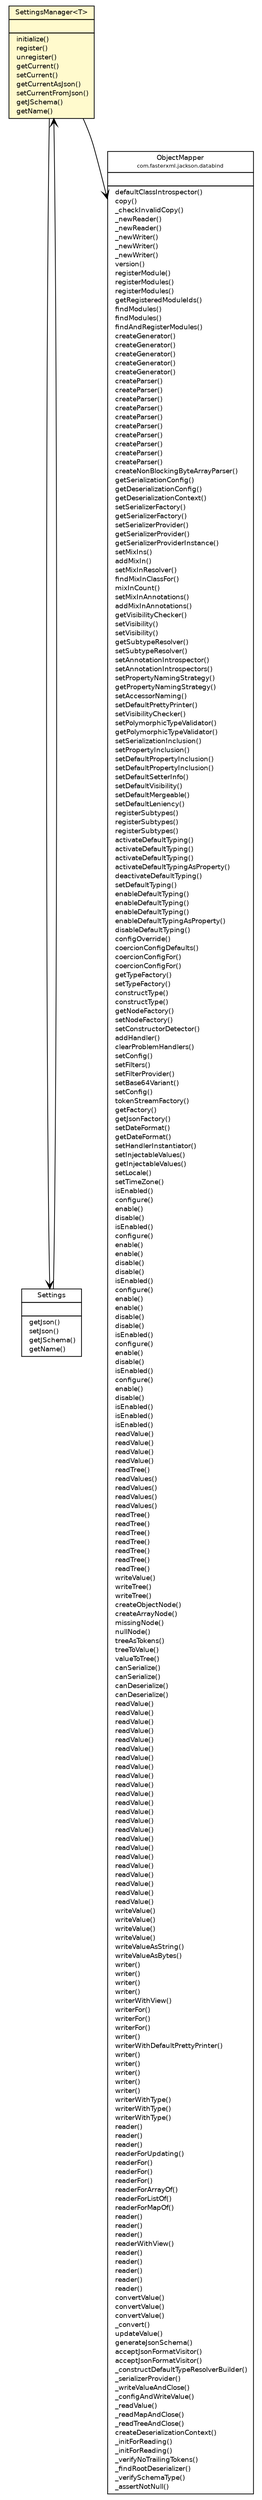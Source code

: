 #!/usr/local/bin/dot
#
# Class diagram 
# Generated by UMLGraph version 5.2 (http://www.umlgraph.org/)
#

digraph G {
	edge [fontname="Helvetica",fontsize=10,labelfontname="Helvetica",labelfontsize=10];
	node [fontname="Helvetica",fontsize=10,shape=plaintext];
	nodesep=0.25;
	ranksep=0.5;
	// org.vorpal.blade.framework.config.SettingsManager<T>
	c613 [label=<<table title="org.vorpal.blade.framework.config.SettingsManager" border="0" cellborder="1" cellspacing="0" cellpadding="2" port="p" bgcolor="lemonChiffon" href="./SettingsManager.html">
		<tr><td><table border="0" cellspacing="0" cellpadding="1">
<tr><td align="center" balign="center"> SettingsManager&lt;T&gt; </td></tr>
		</table></td></tr>
		<tr><td><table border="0" cellspacing="0" cellpadding="1">
<tr><td align="left" balign="left">  </td></tr>
		</table></td></tr>
		<tr><td><table border="0" cellspacing="0" cellpadding="1">
<tr><td align="left" balign="left">  initialize() </td></tr>
<tr><td align="left" balign="left">  register() </td></tr>
<tr><td align="left" balign="left">  unregister() </td></tr>
<tr><td align="left" balign="left">  getCurrent() </td></tr>
<tr><td align="left" balign="left">  setCurrent() </td></tr>
<tr><td align="left" balign="left">  getCurrentAsJson() </td></tr>
<tr><td align="left" balign="left">  setCurrentFromJson() </td></tr>
<tr><td align="left" balign="left">  getJSchema() </td></tr>
<tr><td align="left" balign="left">  getName() </td></tr>
		</table></td></tr>
		</table>>, fontname="Helvetica", fontcolor="black", fontsize=9.0];
	// org.vorpal.blade.framework.config.Settings
	c615 [label=<<table title="org.vorpal.blade.framework.config.Settings" border="0" cellborder="1" cellspacing="0" cellpadding="2" port="p" href="./Settings.html">
		<tr><td><table border="0" cellspacing="0" cellpadding="1">
<tr><td align="center" balign="center"> Settings </td></tr>
		</table></td></tr>
		<tr><td><table border="0" cellspacing="0" cellpadding="1">
<tr><td align="left" balign="left">  </td></tr>
		</table></td></tr>
		<tr><td><table border="0" cellspacing="0" cellpadding="1">
<tr><td align="left" balign="left">  getJson() </td></tr>
<tr><td align="left" balign="left">  setJson() </td></tr>
<tr><td align="left" balign="left">  getJSchema() </td></tr>
<tr><td align="left" balign="left">  getName() </td></tr>
		</table></td></tr>
		</table>>, fontname="Helvetica", fontcolor="black", fontsize=9.0];
	// org.vorpal.blade.framework.config.SettingsManager<T> NAVASSOC com.fasterxml.jackson.databind.ObjectMapper
	c613:p -> c714:p [taillabel="", label="", headlabel="", fontname="Helvetica", fontcolor="black", fontsize=10.0, color="black", arrowhead=open];
	// org.vorpal.blade.framework.config.SettingsManager<T> NAVASSOC org.vorpal.blade.framework.config.Settings
	c613:p -> c615:p [taillabel="", label="", headlabel="", fontname="Helvetica", fontcolor="black", fontsize=10.0, color="black", arrowhead=open];
	// org.vorpal.blade.framework.config.Settings NAVASSOC org.vorpal.blade.framework.config.SettingsManager<T>
	c615:p -> c613:p [taillabel="", label="", headlabel="", fontname="Helvetica", fontcolor="black", fontsize=10.0, color="black", arrowhead=open];
	// com.fasterxml.jackson.databind.ObjectMapper
	c714 [label=<<table title="com.fasterxml.jackson.databind.ObjectMapper" border="0" cellborder="1" cellspacing="0" cellpadding="2" port="p" href="http://java.sun.com/j2se/1.4.2/docs/api/com/fasterxml/jackson/databind/ObjectMapper.html">
		<tr><td><table border="0" cellspacing="0" cellpadding="1">
<tr><td align="center" balign="center"> ObjectMapper </td></tr>
<tr><td align="center" balign="center"><font point-size="7.0"> com.fasterxml.jackson.databind </font></td></tr>
		</table></td></tr>
		<tr><td><table border="0" cellspacing="0" cellpadding="1">
<tr><td align="left" balign="left">  </td></tr>
		</table></td></tr>
		<tr><td><table border="0" cellspacing="0" cellpadding="1">
<tr><td align="left" balign="left">  defaultClassIntrospector() </td></tr>
<tr><td align="left" balign="left">  copy() </td></tr>
<tr><td align="left" balign="left">  _checkInvalidCopy() </td></tr>
<tr><td align="left" balign="left">  _newReader() </td></tr>
<tr><td align="left" balign="left">  _newReader() </td></tr>
<tr><td align="left" balign="left">  _newWriter() </td></tr>
<tr><td align="left" balign="left">  _newWriter() </td></tr>
<tr><td align="left" balign="left">  _newWriter() </td></tr>
<tr><td align="left" balign="left">  version() </td></tr>
<tr><td align="left" balign="left">  registerModule() </td></tr>
<tr><td align="left" balign="left">  registerModules() </td></tr>
<tr><td align="left" balign="left">  registerModules() </td></tr>
<tr><td align="left" balign="left">  getRegisteredModuleIds() </td></tr>
<tr><td align="left" balign="left">  findModules() </td></tr>
<tr><td align="left" balign="left">  findModules() </td></tr>
<tr><td align="left" balign="left">  findAndRegisterModules() </td></tr>
<tr><td align="left" balign="left">  createGenerator() </td></tr>
<tr><td align="left" balign="left">  createGenerator() </td></tr>
<tr><td align="left" balign="left">  createGenerator() </td></tr>
<tr><td align="left" balign="left">  createGenerator() </td></tr>
<tr><td align="left" balign="left">  createGenerator() </td></tr>
<tr><td align="left" balign="left">  createParser() </td></tr>
<tr><td align="left" balign="left">  createParser() </td></tr>
<tr><td align="left" balign="left">  createParser() </td></tr>
<tr><td align="left" balign="left">  createParser() </td></tr>
<tr><td align="left" balign="left">  createParser() </td></tr>
<tr><td align="left" balign="left">  createParser() </td></tr>
<tr><td align="left" balign="left">  createParser() </td></tr>
<tr><td align="left" balign="left">  createParser() </td></tr>
<tr><td align="left" balign="left">  createParser() </td></tr>
<tr><td align="left" balign="left">  createParser() </td></tr>
<tr><td align="left" balign="left">  createNonBlockingByteArrayParser() </td></tr>
<tr><td align="left" balign="left">  getSerializationConfig() </td></tr>
<tr><td align="left" balign="left">  getDeserializationConfig() </td></tr>
<tr><td align="left" balign="left">  getDeserializationContext() </td></tr>
<tr><td align="left" balign="left">  setSerializerFactory() </td></tr>
<tr><td align="left" balign="left">  getSerializerFactory() </td></tr>
<tr><td align="left" balign="left">  setSerializerProvider() </td></tr>
<tr><td align="left" balign="left">  getSerializerProvider() </td></tr>
<tr><td align="left" balign="left">  getSerializerProviderInstance() </td></tr>
<tr><td align="left" balign="left">  setMixIns() </td></tr>
<tr><td align="left" balign="left">  addMixIn() </td></tr>
<tr><td align="left" balign="left">  setMixInResolver() </td></tr>
<tr><td align="left" balign="left">  findMixInClassFor() </td></tr>
<tr><td align="left" balign="left">  mixInCount() </td></tr>
<tr><td align="left" balign="left">  setMixInAnnotations() </td></tr>
<tr><td align="left" balign="left">  addMixInAnnotations() </td></tr>
<tr><td align="left" balign="left">  getVisibilityChecker() </td></tr>
<tr><td align="left" balign="left">  setVisibility() </td></tr>
<tr><td align="left" balign="left">  setVisibility() </td></tr>
<tr><td align="left" balign="left">  getSubtypeResolver() </td></tr>
<tr><td align="left" balign="left">  setSubtypeResolver() </td></tr>
<tr><td align="left" balign="left">  setAnnotationIntrospector() </td></tr>
<tr><td align="left" balign="left">  setAnnotationIntrospectors() </td></tr>
<tr><td align="left" balign="left">  setPropertyNamingStrategy() </td></tr>
<tr><td align="left" balign="left">  getPropertyNamingStrategy() </td></tr>
<tr><td align="left" balign="left">  setAccessorNaming() </td></tr>
<tr><td align="left" balign="left">  setDefaultPrettyPrinter() </td></tr>
<tr><td align="left" balign="left">  setVisibilityChecker() </td></tr>
<tr><td align="left" balign="left">  setPolymorphicTypeValidator() </td></tr>
<tr><td align="left" balign="left">  getPolymorphicTypeValidator() </td></tr>
<tr><td align="left" balign="left">  setSerializationInclusion() </td></tr>
<tr><td align="left" balign="left">  setPropertyInclusion() </td></tr>
<tr><td align="left" balign="left">  setDefaultPropertyInclusion() </td></tr>
<tr><td align="left" balign="left">  setDefaultPropertyInclusion() </td></tr>
<tr><td align="left" balign="left">  setDefaultSetterInfo() </td></tr>
<tr><td align="left" balign="left">  setDefaultVisibility() </td></tr>
<tr><td align="left" balign="left">  setDefaultMergeable() </td></tr>
<tr><td align="left" balign="left">  setDefaultLeniency() </td></tr>
<tr><td align="left" balign="left">  registerSubtypes() </td></tr>
<tr><td align="left" balign="left">  registerSubtypes() </td></tr>
<tr><td align="left" balign="left">  registerSubtypes() </td></tr>
<tr><td align="left" balign="left">  activateDefaultTyping() </td></tr>
<tr><td align="left" balign="left">  activateDefaultTyping() </td></tr>
<tr><td align="left" balign="left">  activateDefaultTyping() </td></tr>
<tr><td align="left" balign="left">  activateDefaultTypingAsProperty() </td></tr>
<tr><td align="left" balign="left">  deactivateDefaultTyping() </td></tr>
<tr><td align="left" balign="left">  setDefaultTyping() </td></tr>
<tr><td align="left" balign="left">  enableDefaultTyping() </td></tr>
<tr><td align="left" balign="left">  enableDefaultTyping() </td></tr>
<tr><td align="left" balign="left">  enableDefaultTyping() </td></tr>
<tr><td align="left" balign="left">  enableDefaultTypingAsProperty() </td></tr>
<tr><td align="left" balign="left">  disableDefaultTyping() </td></tr>
<tr><td align="left" balign="left">  configOverride() </td></tr>
<tr><td align="left" balign="left">  coercionConfigDefaults() </td></tr>
<tr><td align="left" balign="left">  coercionConfigFor() </td></tr>
<tr><td align="left" balign="left">  coercionConfigFor() </td></tr>
<tr><td align="left" balign="left">  getTypeFactory() </td></tr>
<tr><td align="left" balign="left">  setTypeFactory() </td></tr>
<tr><td align="left" balign="left">  constructType() </td></tr>
<tr><td align="left" balign="left">  constructType() </td></tr>
<tr><td align="left" balign="left">  getNodeFactory() </td></tr>
<tr><td align="left" balign="left">  setNodeFactory() </td></tr>
<tr><td align="left" balign="left">  setConstructorDetector() </td></tr>
<tr><td align="left" balign="left">  addHandler() </td></tr>
<tr><td align="left" balign="left">  clearProblemHandlers() </td></tr>
<tr><td align="left" balign="left">  setConfig() </td></tr>
<tr><td align="left" balign="left">  setFilters() </td></tr>
<tr><td align="left" balign="left">  setFilterProvider() </td></tr>
<tr><td align="left" balign="left">  setBase64Variant() </td></tr>
<tr><td align="left" balign="left">  setConfig() </td></tr>
<tr><td align="left" balign="left">  tokenStreamFactory() </td></tr>
<tr><td align="left" balign="left">  getFactory() </td></tr>
<tr><td align="left" balign="left">  getJsonFactory() </td></tr>
<tr><td align="left" balign="left">  setDateFormat() </td></tr>
<tr><td align="left" balign="left">  getDateFormat() </td></tr>
<tr><td align="left" balign="left">  setHandlerInstantiator() </td></tr>
<tr><td align="left" balign="left">  setInjectableValues() </td></tr>
<tr><td align="left" balign="left">  getInjectableValues() </td></tr>
<tr><td align="left" balign="left">  setLocale() </td></tr>
<tr><td align="left" balign="left">  setTimeZone() </td></tr>
<tr><td align="left" balign="left">  isEnabled() </td></tr>
<tr><td align="left" balign="left">  configure() </td></tr>
<tr><td align="left" balign="left">  enable() </td></tr>
<tr><td align="left" balign="left">  disable() </td></tr>
<tr><td align="left" balign="left">  isEnabled() </td></tr>
<tr><td align="left" balign="left">  configure() </td></tr>
<tr><td align="left" balign="left">  enable() </td></tr>
<tr><td align="left" balign="left">  enable() </td></tr>
<tr><td align="left" balign="left">  disable() </td></tr>
<tr><td align="left" balign="left">  disable() </td></tr>
<tr><td align="left" balign="left">  isEnabled() </td></tr>
<tr><td align="left" balign="left">  configure() </td></tr>
<tr><td align="left" balign="left">  enable() </td></tr>
<tr><td align="left" balign="left">  enable() </td></tr>
<tr><td align="left" balign="left">  disable() </td></tr>
<tr><td align="left" balign="left">  disable() </td></tr>
<tr><td align="left" balign="left">  isEnabled() </td></tr>
<tr><td align="left" balign="left">  configure() </td></tr>
<tr><td align="left" balign="left">  enable() </td></tr>
<tr><td align="left" balign="left">  disable() </td></tr>
<tr><td align="left" balign="left">  isEnabled() </td></tr>
<tr><td align="left" balign="left">  configure() </td></tr>
<tr><td align="left" balign="left">  enable() </td></tr>
<tr><td align="left" balign="left">  disable() </td></tr>
<tr><td align="left" balign="left">  isEnabled() </td></tr>
<tr><td align="left" balign="left">  isEnabled() </td></tr>
<tr><td align="left" balign="left">  isEnabled() </td></tr>
<tr><td align="left" balign="left">  readValue() </td></tr>
<tr><td align="left" balign="left">  readValue() </td></tr>
<tr><td align="left" balign="left">  readValue() </td></tr>
<tr><td align="left" balign="left">  readValue() </td></tr>
<tr><td align="left" balign="left">  readTree() </td></tr>
<tr><td align="left" balign="left">  readValues() </td></tr>
<tr><td align="left" balign="left">  readValues() </td></tr>
<tr><td align="left" balign="left">  readValues() </td></tr>
<tr><td align="left" balign="left">  readValues() </td></tr>
<tr><td align="left" balign="left">  readTree() </td></tr>
<tr><td align="left" balign="left">  readTree() </td></tr>
<tr><td align="left" balign="left">  readTree() </td></tr>
<tr><td align="left" balign="left">  readTree() </td></tr>
<tr><td align="left" balign="left">  readTree() </td></tr>
<tr><td align="left" balign="left">  readTree() </td></tr>
<tr><td align="left" balign="left">  readTree() </td></tr>
<tr><td align="left" balign="left">  writeValue() </td></tr>
<tr><td align="left" balign="left">  writeTree() </td></tr>
<tr><td align="left" balign="left">  writeTree() </td></tr>
<tr><td align="left" balign="left">  createObjectNode() </td></tr>
<tr><td align="left" balign="left">  createArrayNode() </td></tr>
<tr><td align="left" balign="left">  missingNode() </td></tr>
<tr><td align="left" balign="left">  nullNode() </td></tr>
<tr><td align="left" balign="left">  treeAsTokens() </td></tr>
<tr><td align="left" balign="left">  treeToValue() </td></tr>
<tr><td align="left" balign="left">  valueToTree() </td></tr>
<tr><td align="left" balign="left">  canSerialize() </td></tr>
<tr><td align="left" balign="left">  canSerialize() </td></tr>
<tr><td align="left" balign="left">  canDeserialize() </td></tr>
<tr><td align="left" balign="left">  canDeserialize() </td></tr>
<tr><td align="left" balign="left">  readValue() </td></tr>
<tr><td align="left" balign="left">  readValue() </td></tr>
<tr><td align="left" balign="left">  readValue() </td></tr>
<tr><td align="left" balign="left">  readValue() </td></tr>
<tr><td align="left" balign="left">  readValue() </td></tr>
<tr><td align="left" balign="left">  readValue() </td></tr>
<tr><td align="left" balign="left">  readValue() </td></tr>
<tr><td align="left" balign="left">  readValue() </td></tr>
<tr><td align="left" balign="left">  readValue() </td></tr>
<tr><td align="left" balign="left">  readValue() </td></tr>
<tr><td align="left" balign="left">  readValue() </td></tr>
<tr><td align="left" balign="left">  readValue() </td></tr>
<tr><td align="left" balign="left">  readValue() </td></tr>
<tr><td align="left" balign="left">  readValue() </td></tr>
<tr><td align="left" balign="left">  readValue() </td></tr>
<tr><td align="left" balign="left">  readValue() </td></tr>
<tr><td align="left" balign="left">  readValue() </td></tr>
<tr><td align="left" balign="left">  readValue() </td></tr>
<tr><td align="left" balign="left">  readValue() </td></tr>
<tr><td align="left" balign="left">  readValue() </td></tr>
<tr><td align="left" balign="left">  readValue() </td></tr>
<tr><td align="left" balign="left">  readValue() </td></tr>
<tr><td align="left" balign="left">  readValue() </td></tr>
<tr><td align="left" balign="left">  writeValue() </td></tr>
<tr><td align="left" balign="left">  writeValue() </td></tr>
<tr><td align="left" balign="left">  writeValue() </td></tr>
<tr><td align="left" balign="left">  writeValue() </td></tr>
<tr><td align="left" balign="left">  writeValueAsString() </td></tr>
<tr><td align="left" balign="left">  writeValueAsBytes() </td></tr>
<tr><td align="left" balign="left">  writer() </td></tr>
<tr><td align="left" balign="left">  writer() </td></tr>
<tr><td align="left" balign="left">  writer() </td></tr>
<tr><td align="left" balign="left">  writer() </td></tr>
<tr><td align="left" balign="left">  writerWithView() </td></tr>
<tr><td align="left" balign="left">  writerFor() </td></tr>
<tr><td align="left" balign="left">  writerFor() </td></tr>
<tr><td align="left" balign="left">  writerFor() </td></tr>
<tr><td align="left" balign="left">  writer() </td></tr>
<tr><td align="left" balign="left">  writerWithDefaultPrettyPrinter() </td></tr>
<tr><td align="left" balign="left">  writer() </td></tr>
<tr><td align="left" balign="left">  writer() </td></tr>
<tr><td align="left" balign="left">  writer() </td></tr>
<tr><td align="left" balign="left">  writer() </td></tr>
<tr><td align="left" balign="left">  writer() </td></tr>
<tr><td align="left" balign="left">  writerWithType() </td></tr>
<tr><td align="left" balign="left">  writerWithType() </td></tr>
<tr><td align="left" balign="left">  writerWithType() </td></tr>
<tr><td align="left" balign="left">  reader() </td></tr>
<tr><td align="left" balign="left">  reader() </td></tr>
<tr><td align="left" balign="left">  reader() </td></tr>
<tr><td align="left" balign="left">  readerForUpdating() </td></tr>
<tr><td align="left" balign="left">  readerFor() </td></tr>
<tr><td align="left" balign="left">  readerFor() </td></tr>
<tr><td align="left" balign="left">  readerFor() </td></tr>
<tr><td align="left" balign="left">  readerForArrayOf() </td></tr>
<tr><td align="left" balign="left">  readerForListOf() </td></tr>
<tr><td align="left" balign="left">  readerForMapOf() </td></tr>
<tr><td align="left" balign="left">  reader() </td></tr>
<tr><td align="left" balign="left">  reader() </td></tr>
<tr><td align="left" balign="left">  reader() </td></tr>
<tr><td align="left" balign="left">  readerWithView() </td></tr>
<tr><td align="left" balign="left">  reader() </td></tr>
<tr><td align="left" balign="left">  reader() </td></tr>
<tr><td align="left" balign="left">  reader() </td></tr>
<tr><td align="left" balign="left">  reader() </td></tr>
<tr><td align="left" balign="left">  reader() </td></tr>
<tr><td align="left" balign="left">  convertValue() </td></tr>
<tr><td align="left" balign="left">  convertValue() </td></tr>
<tr><td align="left" balign="left">  convertValue() </td></tr>
<tr><td align="left" balign="left">  _convert() </td></tr>
<tr><td align="left" balign="left">  updateValue() </td></tr>
<tr><td align="left" balign="left">  generateJsonSchema() </td></tr>
<tr><td align="left" balign="left">  acceptJsonFormatVisitor() </td></tr>
<tr><td align="left" balign="left">  acceptJsonFormatVisitor() </td></tr>
<tr><td align="left" balign="left">  _constructDefaultTypeResolverBuilder() </td></tr>
<tr><td align="left" balign="left">  _serializerProvider() </td></tr>
<tr><td align="left" balign="left">  _writeValueAndClose() </td></tr>
<tr><td align="left" balign="left">  _configAndWriteValue() </td></tr>
<tr><td align="left" balign="left">  _readValue() </td></tr>
<tr><td align="left" balign="left">  _readMapAndClose() </td></tr>
<tr><td align="left" balign="left">  _readTreeAndClose() </td></tr>
<tr><td align="left" balign="left">  createDeserializationContext() </td></tr>
<tr><td align="left" balign="left">  _initForReading() </td></tr>
<tr><td align="left" balign="left">  _initForReading() </td></tr>
<tr><td align="left" balign="left">  _verifyNoTrailingTokens() </td></tr>
<tr><td align="left" balign="left">  _findRootDeserializer() </td></tr>
<tr><td align="left" balign="left">  _verifySchemaType() </td></tr>
<tr><td align="left" balign="left">  _assertNotNull() </td></tr>
		</table></td></tr>
		</table>>, fontname="Helvetica", fontcolor="black", fontsize=9.0];
}

